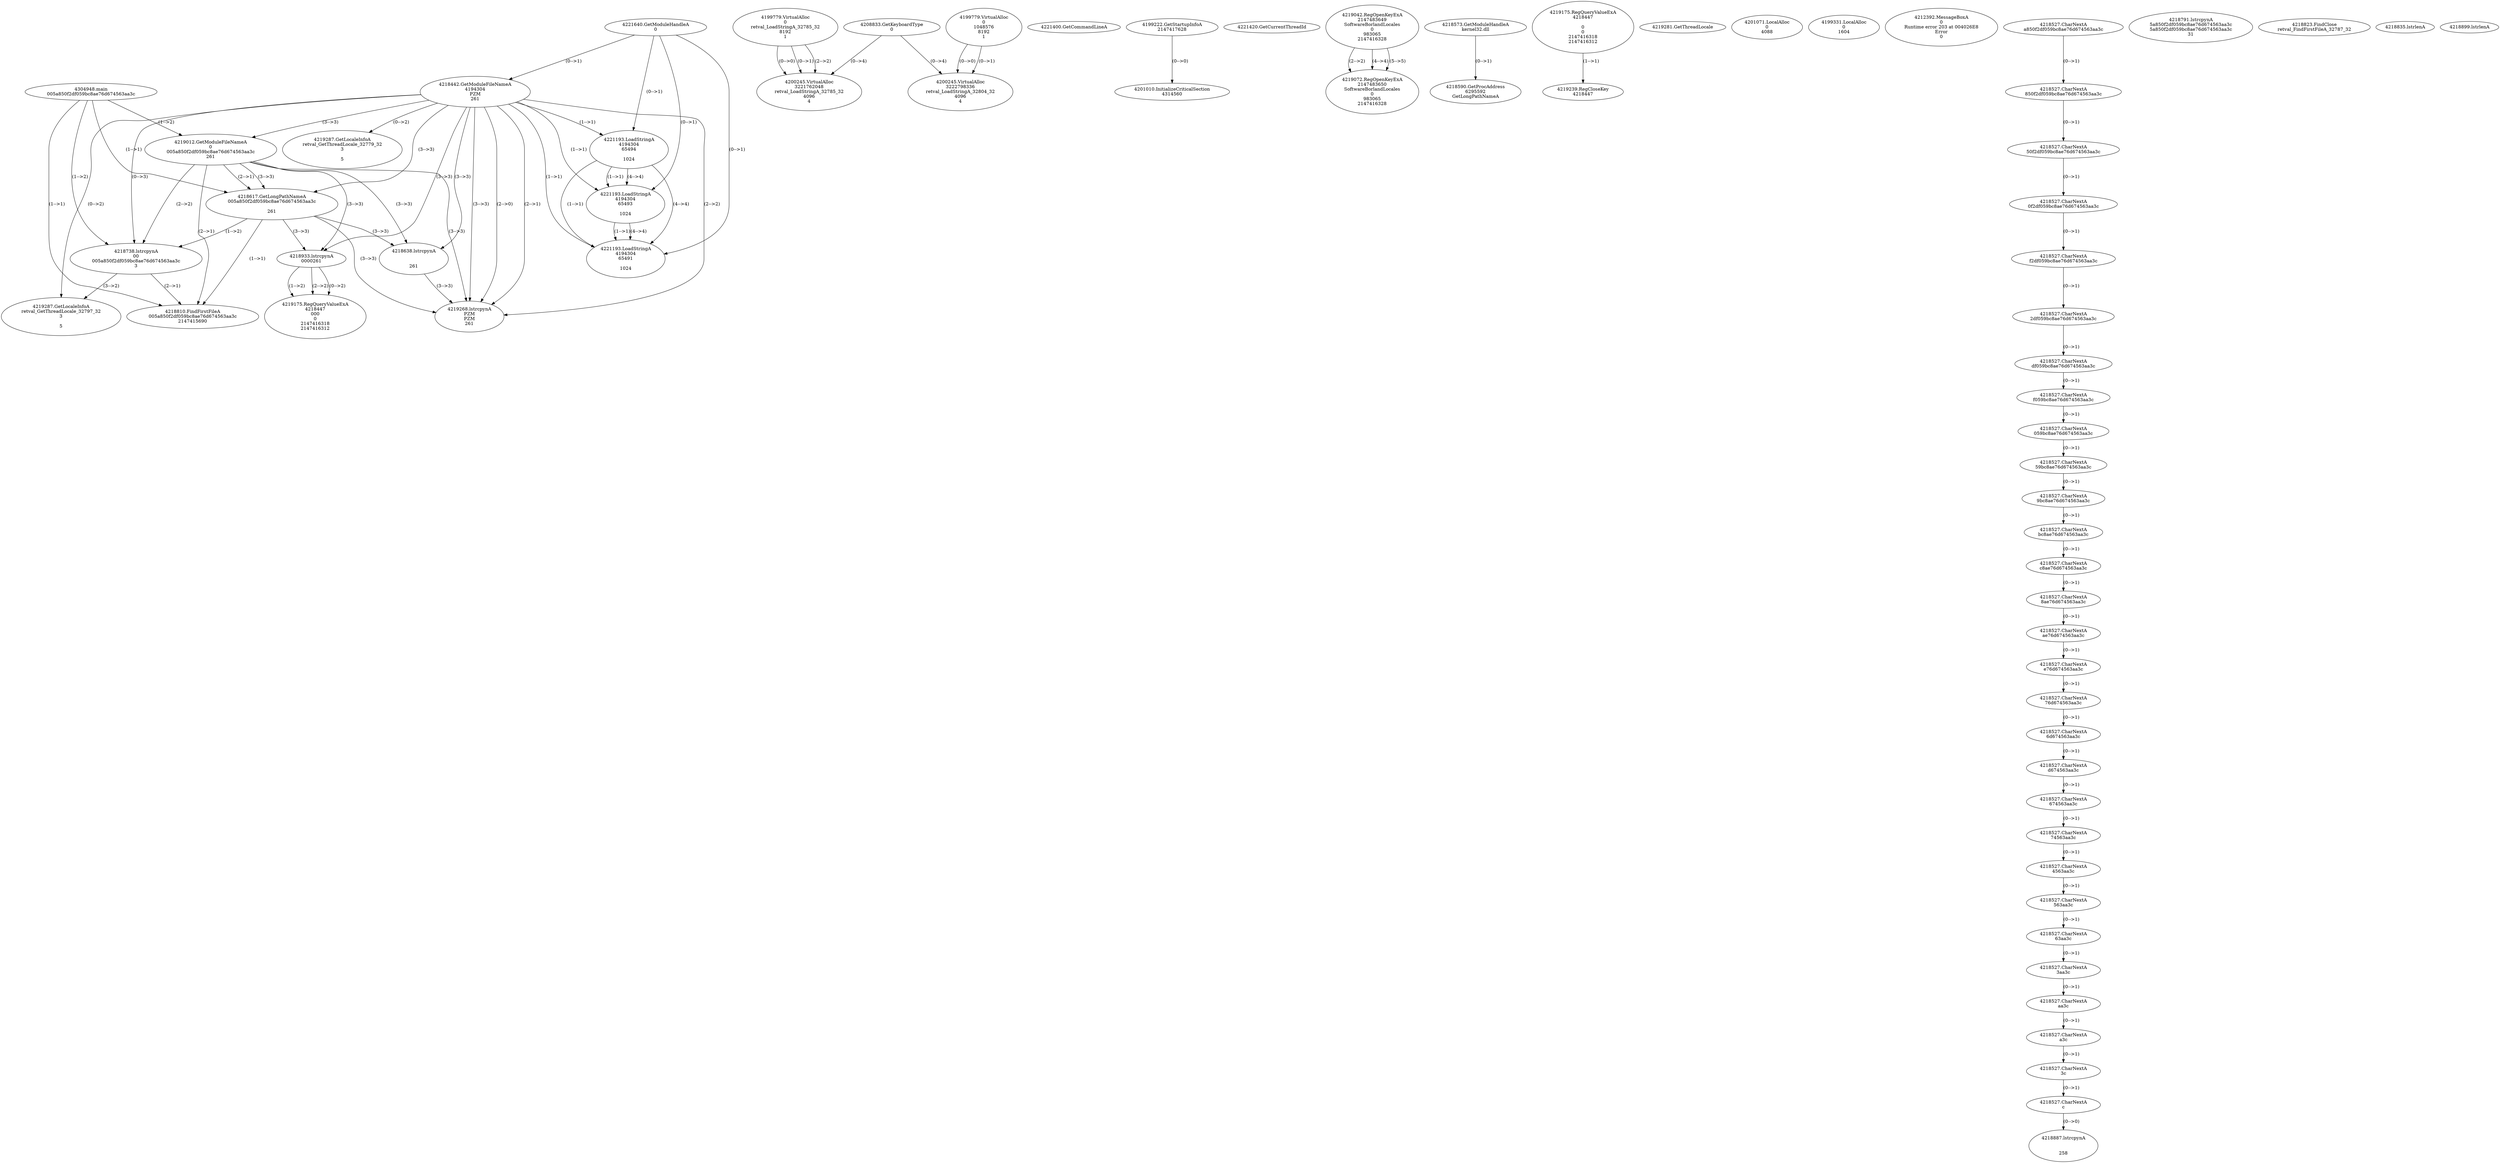 // Global SCDG with merge call
digraph {
	0 [label="4304948.main
005a850f2df059bc8ae76d674563aa3c"]
	1 [label="4221640.GetModuleHandleA
0"]
	2 [label="4208833.GetKeyboardType
0"]
	3 [label="4221400.GetCommandLineA
"]
	4 [label="4199222.GetStartupInfoA
2147417628"]
	5 [label="4221420.GetCurrentThreadId
"]
	6 [label="4218442.GetModuleFileNameA
4194304
PZM
261"]
	1 -> 6 [label="(0-->1)"]
	7 [label="4219012.GetModuleFileNameA
0
005a850f2df059bc8ae76d674563aa3c
261"]
	0 -> 7 [label="(1-->2)"]
	6 -> 7 [label="(3-->3)"]
	8 [label="4219042.RegOpenKeyExA
2147483649
Software\Borland\Locales
0
983065
2147416328"]
	9 [label="4218573.GetModuleHandleA
kernel32.dll"]
	10 [label="4218590.GetProcAddress
6295592
GetLongPathNameA"]
	9 -> 10 [label="(0-->1)"]
	11 [label="4218617.GetLongPathNameA
005a850f2df059bc8ae76d674563aa3c

261"]
	0 -> 11 [label="(1-->1)"]
	7 -> 11 [label="(2-->1)"]
	6 -> 11 [label="(3-->3)"]
	7 -> 11 [label="(3-->3)"]
	12 [label="4218638.lstrcpynA


261"]
	6 -> 12 [label="(3-->3)"]
	7 -> 12 [label="(3-->3)"]
	11 -> 12 [label="(3-->3)"]
	13 [label="4219175.RegQueryValueExA
4218447

0
0
2147416318
2147416312"]
	14 [label="4219239.RegCloseKey
4218447"]
	13 -> 14 [label="(1-->1)"]
	15 [label="4219268.lstrcpynA
PZM
PZM
261"]
	6 -> 15 [label="(2-->1)"]
	6 -> 15 [label="(2-->2)"]
	6 -> 15 [label="(3-->3)"]
	7 -> 15 [label="(3-->3)"]
	11 -> 15 [label="(3-->3)"]
	12 -> 15 [label="(3-->3)"]
	6 -> 15 [label="(2-->0)"]
	16 [label="4219281.GetThreadLocale
"]
	17 [label="4219287.GetLocaleInfoA
retval_GetThreadLocale_32779_32
3

5"]
	6 -> 17 [label="(0-->2)"]
	18 [label="4221193.LoadStringA
4194304
65494

1024"]
	1 -> 18 [label="(0-->1)"]
	6 -> 18 [label="(1-->1)"]
	19 [label="4221193.LoadStringA
4194304
65493

1024"]
	1 -> 19 [label="(0-->1)"]
	6 -> 19 [label="(1-->1)"]
	18 -> 19 [label="(1-->1)"]
	18 -> 19 [label="(4-->4)"]
	20 [label="4221193.LoadStringA
4194304
65491

1024"]
	1 -> 20 [label="(0-->1)"]
	6 -> 20 [label="(1-->1)"]
	18 -> 20 [label="(1-->1)"]
	19 -> 20 [label="(1-->1)"]
	18 -> 20 [label="(4-->4)"]
	19 -> 20 [label="(4-->4)"]
	21 [label="4201010.InitializeCriticalSection
4314560"]
	4 -> 21 [label="(0-->0)"]
	22 [label="4201071.LocalAlloc
0
4088"]
	23 [label="4199779.VirtualAlloc
0
retval_LoadStringA_32785_32
8192
1"]
	24 [label="4199331.LocalAlloc
0
1604"]
	25 [label="4200245.VirtualAlloc
3221762048
retval_LoadStringA_32785_32
4096
4"]
	23 -> 25 [label="(0-->1)"]
	23 -> 25 [label="(2-->2)"]
	2 -> 25 [label="(0-->4)"]
	23 -> 25 [label="(0-->0)"]
	26 [label="4212392.MessageBoxA
0
Runtime error 203 at 004026E8
Error
0"]
	27 [label="4219072.RegOpenKeyExA
2147483650
Software\Borland\Locales
0
983065
2147416328"]
	8 -> 27 [label="(2-->2)"]
	8 -> 27 [label="(4-->4)"]
	8 -> 27 [label="(5-->5)"]
	28 [label="4218738.lstrcpynA
00
005a850f2df059bc8ae76d674563aa3c
3"]
	0 -> 28 [label="(1-->2)"]
	7 -> 28 [label="(2-->2)"]
	11 -> 28 [label="(1-->2)"]
	6 -> 28 [label="(0-->3)"]
	29 [label="4218527.CharNextA
a850f2df059bc8ae76d674563aa3c"]
	30 [label="4218527.CharNextA
850f2df059bc8ae76d674563aa3c"]
	29 -> 30 [label="(0-->1)"]
	31 [label="4218527.CharNextA
50f2df059bc8ae76d674563aa3c"]
	30 -> 31 [label="(0-->1)"]
	32 [label="4218527.CharNextA
0f2df059bc8ae76d674563aa3c"]
	31 -> 32 [label="(0-->1)"]
	33 [label="4218527.CharNextA
f2df059bc8ae76d674563aa3c"]
	32 -> 33 [label="(0-->1)"]
	34 [label="4218527.CharNextA
2df059bc8ae76d674563aa3c"]
	33 -> 34 [label="(0-->1)"]
	35 [label="4218527.CharNextA
df059bc8ae76d674563aa3c"]
	34 -> 35 [label="(0-->1)"]
	36 [label="4218527.CharNextA
f059bc8ae76d674563aa3c"]
	35 -> 36 [label="(0-->1)"]
	37 [label="4218527.CharNextA
059bc8ae76d674563aa3c"]
	36 -> 37 [label="(0-->1)"]
	38 [label="4218527.CharNextA
59bc8ae76d674563aa3c"]
	37 -> 38 [label="(0-->1)"]
	39 [label="4218527.CharNextA
9bc8ae76d674563aa3c"]
	38 -> 39 [label="(0-->1)"]
	40 [label="4218527.CharNextA
bc8ae76d674563aa3c"]
	39 -> 40 [label="(0-->1)"]
	41 [label="4218527.CharNextA
c8ae76d674563aa3c"]
	40 -> 41 [label="(0-->1)"]
	42 [label="4218527.CharNextA
8ae76d674563aa3c"]
	41 -> 42 [label="(0-->1)"]
	43 [label="4218527.CharNextA
ae76d674563aa3c"]
	42 -> 43 [label="(0-->1)"]
	44 [label="4218527.CharNextA
e76d674563aa3c"]
	43 -> 44 [label="(0-->1)"]
	45 [label="4218527.CharNextA
76d674563aa3c"]
	44 -> 45 [label="(0-->1)"]
	46 [label="4218527.CharNextA
6d674563aa3c"]
	45 -> 46 [label="(0-->1)"]
	47 [label="4218527.CharNextA
d674563aa3c"]
	46 -> 47 [label="(0-->1)"]
	48 [label="4218527.CharNextA
674563aa3c"]
	47 -> 48 [label="(0-->1)"]
	49 [label="4218527.CharNextA
74563aa3c"]
	48 -> 49 [label="(0-->1)"]
	50 [label="4218527.CharNextA
4563aa3c"]
	49 -> 50 [label="(0-->1)"]
	51 [label="4218527.CharNextA
563aa3c"]
	50 -> 51 [label="(0-->1)"]
	52 [label="4218527.CharNextA
63aa3c"]
	51 -> 52 [label="(0-->1)"]
	53 [label="4218527.CharNextA
3aa3c"]
	52 -> 53 [label="(0-->1)"]
	54 [label="4218527.CharNextA
aa3c"]
	53 -> 54 [label="(0-->1)"]
	55 [label="4218527.CharNextA
a3c"]
	54 -> 55 [label="(0-->1)"]
	56 [label="4218527.CharNextA
3c"]
	55 -> 56 [label="(0-->1)"]
	57 [label="4218527.CharNextA
c"]
	56 -> 57 [label="(0-->1)"]
	58 [label="4218791.lstrcpynA
5a850f2df059bc8ae76d674563aa3c
5a850f2df059bc8ae76d674563aa3c
31"]
	59 [label="4218810.FindFirstFileA
005a850f2df059bc8ae76d674563aa3c
2147415690"]
	0 -> 59 [label="(1-->1)"]
	7 -> 59 [label="(2-->1)"]
	11 -> 59 [label="(1-->1)"]
	28 -> 59 [label="(2-->1)"]
	60 [label="4218823.FindClose
retval_FindFirstFileA_32787_32"]
	61 [label="4218835.lstrlenA
"]
	62 [label="4218887.lstrcpynA


258"]
	57 -> 62 [label="(0-->0)"]
	63 [label="4218899.lstrlenA
"]
	64 [label="4218933.lstrcpynA
00\
00\
261"]
	6 -> 64 [label="(3-->3)"]
	7 -> 64 [label="(3-->3)"]
	11 -> 64 [label="(3-->3)"]
	65 [label="4219175.RegQueryValueExA
4218447
00\
0
0
2147416318
2147416312"]
	64 -> 65 [label="(1-->2)"]
	64 -> 65 [label="(2-->2)"]
	64 -> 65 [label="(0-->2)"]
	66 [label="4219287.GetLocaleInfoA
retval_GetThreadLocale_32797_32
3

5"]
	6 -> 66 [label="(0-->2)"]
	28 -> 66 [label="(3-->2)"]
	67 [label="4199779.VirtualAlloc
0
1048576
8192
1"]
	68 [label="4200245.VirtualAlloc
3222798336
retval_LoadStringA_32804_32
4096
4"]
	67 -> 68 [label="(0-->1)"]
	2 -> 68 [label="(0-->4)"]
	67 -> 68 [label="(0-->0)"]
}
